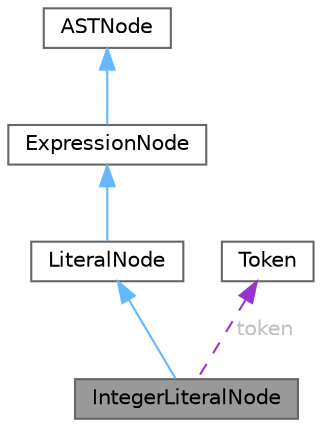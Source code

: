 digraph "IntegerLiteralNode"
{
 // LATEX_PDF_SIZE
  bgcolor="transparent";
  edge [fontname=Helvetica,fontsize=10,labelfontname=Helvetica,labelfontsize=10];
  node [fontname=Helvetica,fontsize=10,shape=box,height=0.2,width=0.4];
  Node1 [id="Node000001",label="IntegerLiteralNode",height=0.2,width=0.4,color="gray40", fillcolor="grey60", style="filled", fontcolor="black",tooltip="A integer literal."];
  Node2 -> Node1 [id="edge1_Node000001_Node000002",dir="back",color="steelblue1",style="solid",tooltip=" "];
  Node2 [id="Node000002",label="LiteralNode",height=0.2,width=0.4,color="gray40", fillcolor="white", style="filled",URL="$structLiteralNode.html",tooltip="Base class for all literals."];
  Node3 -> Node2 [id="edge2_Node000002_Node000003",dir="back",color="steelblue1",style="solid",tooltip=" "];
  Node3 [id="Node000003",label="ExpressionNode",height=0.2,width=0.4,color="gray40", fillcolor="white", style="filled",URL="$structExpressionNode.html",tooltip="Base class for all expressions."];
  Node4 -> Node3 [id="edge3_Node000003_Node000004",dir="back",color="steelblue1",style="solid",tooltip=" "];
  Node4 [id="Node000004",label="ASTNode",height=0.2,width=0.4,color="gray40", fillcolor="white", style="filled",URL="$structASTNode.html",tooltip="Base class of all AST nodes."];
  Node5 -> Node1 [id="edge4_Node000001_Node000005",dir="back",color="darkorchid3",style="dashed",tooltip=" ",label=" token",fontcolor="grey" ];
  Node5 [id="Node000005",label="Token",height=0.2,width=0.4,color="gray40", fillcolor="white", style="filled",URL="$structToken.html",tooltip=" "];
}
